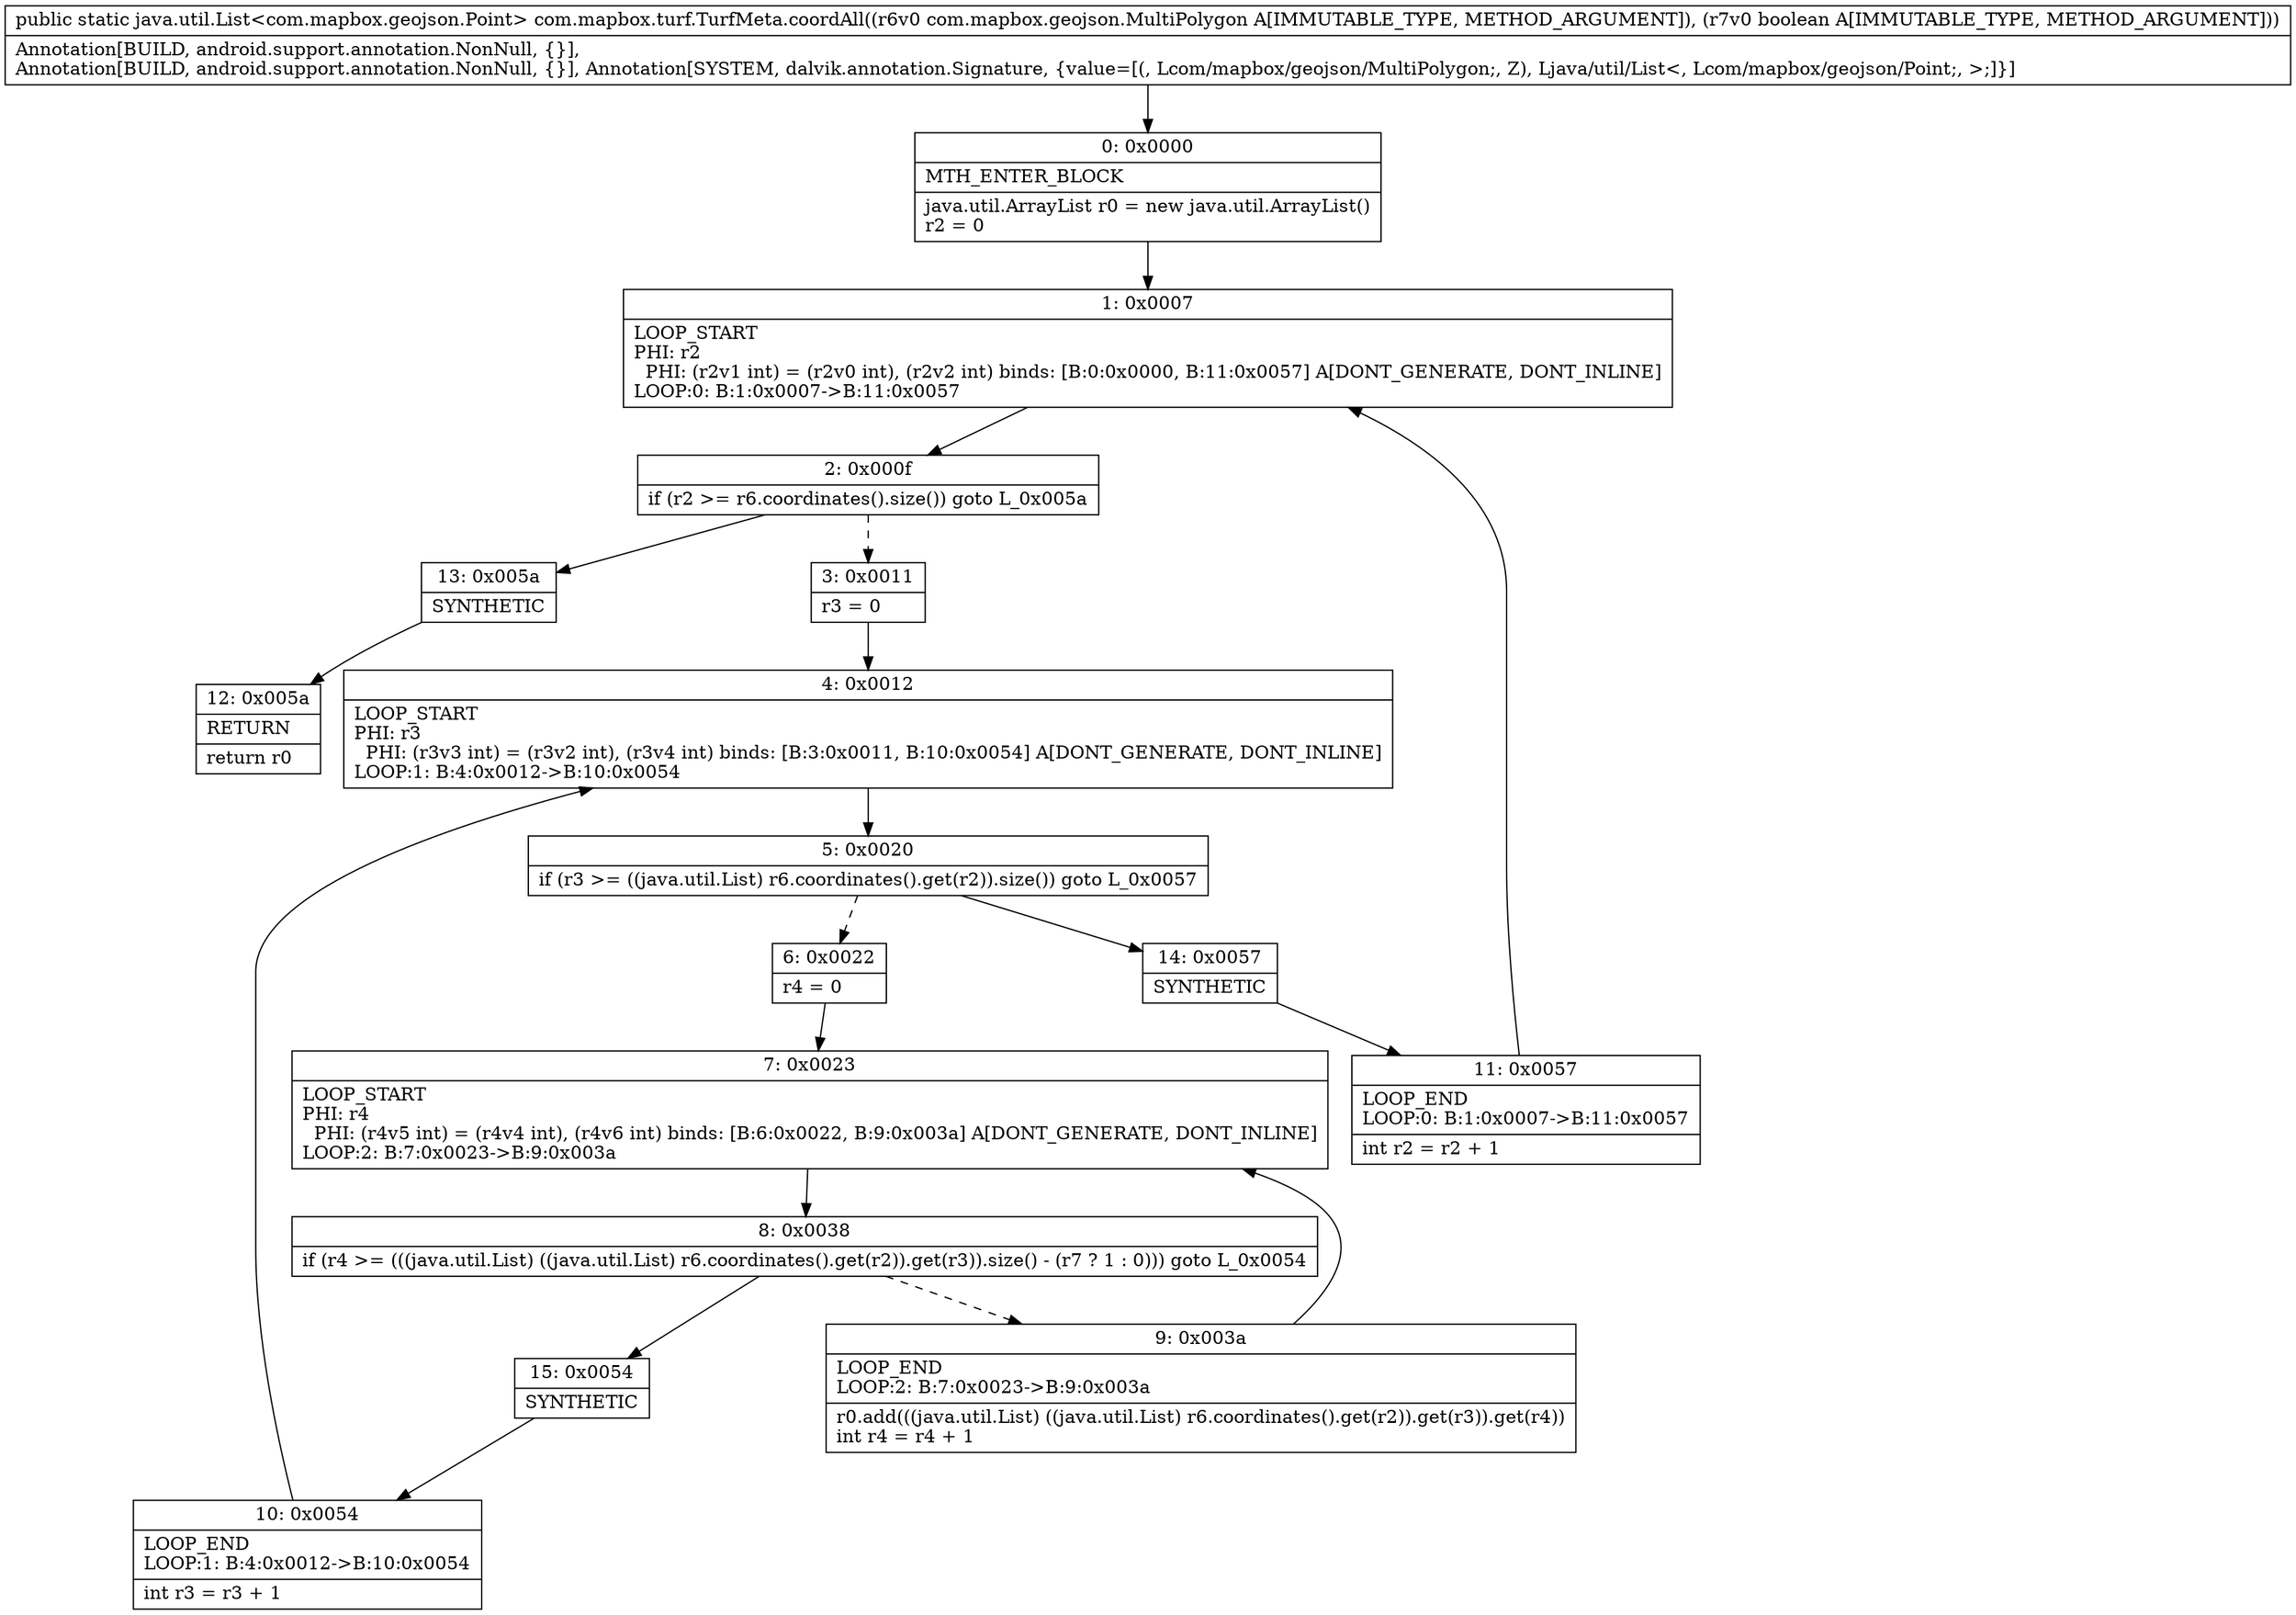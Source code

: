 digraph "CFG forcom.mapbox.turf.TurfMeta.coordAll(Lcom\/mapbox\/geojson\/MultiPolygon;Z)Ljava\/util\/List;" {
Node_0 [shape=record,label="{0\:\ 0x0000|MTH_ENTER_BLOCK\l|java.util.ArrayList r0 = new java.util.ArrayList()\lr2 = 0\l}"];
Node_1 [shape=record,label="{1\:\ 0x0007|LOOP_START\lPHI: r2 \l  PHI: (r2v1 int) = (r2v0 int), (r2v2 int) binds: [B:0:0x0000, B:11:0x0057] A[DONT_GENERATE, DONT_INLINE]\lLOOP:0: B:1:0x0007\-\>B:11:0x0057\l}"];
Node_2 [shape=record,label="{2\:\ 0x000f|if (r2 \>= r6.coordinates().size()) goto L_0x005a\l}"];
Node_3 [shape=record,label="{3\:\ 0x0011|r3 = 0\l}"];
Node_4 [shape=record,label="{4\:\ 0x0012|LOOP_START\lPHI: r3 \l  PHI: (r3v3 int) = (r3v2 int), (r3v4 int) binds: [B:3:0x0011, B:10:0x0054] A[DONT_GENERATE, DONT_INLINE]\lLOOP:1: B:4:0x0012\-\>B:10:0x0054\l}"];
Node_5 [shape=record,label="{5\:\ 0x0020|if (r3 \>= ((java.util.List) r6.coordinates().get(r2)).size()) goto L_0x0057\l}"];
Node_6 [shape=record,label="{6\:\ 0x0022|r4 = 0\l}"];
Node_7 [shape=record,label="{7\:\ 0x0023|LOOP_START\lPHI: r4 \l  PHI: (r4v5 int) = (r4v4 int), (r4v6 int) binds: [B:6:0x0022, B:9:0x003a] A[DONT_GENERATE, DONT_INLINE]\lLOOP:2: B:7:0x0023\-\>B:9:0x003a\l}"];
Node_8 [shape=record,label="{8\:\ 0x0038|if (r4 \>= (((java.util.List) ((java.util.List) r6.coordinates().get(r2)).get(r3)).size() \- (r7 ? 1 : 0))) goto L_0x0054\l}"];
Node_9 [shape=record,label="{9\:\ 0x003a|LOOP_END\lLOOP:2: B:7:0x0023\-\>B:9:0x003a\l|r0.add(((java.util.List) ((java.util.List) r6.coordinates().get(r2)).get(r3)).get(r4))\lint r4 = r4 + 1\l}"];
Node_10 [shape=record,label="{10\:\ 0x0054|LOOP_END\lLOOP:1: B:4:0x0012\-\>B:10:0x0054\l|int r3 = r3 + 1\l}"];
Node_11 [shape=record,label="{11\:\ 0x0057|LOOP_END\lLOOP:0: B:1:0x0007\-\>B:11:0x0057\l|int r2 = r2 + 1\l}"];
Node_12 [shape=record,label="{12\:\ 0x005a|RETURN\l|return r0\l}"];
Node_13 [shape=record,label="{13\:\ 0x005a|SYNTHETIC\l}"];
Node_14 [shape=record,label="{14\:\ 0x0057|SYNTHETIC\l}"];
Node_15 [shape=record,label="{15\:\ 0x0054|SYNTHETIC\l}"];
MethodNode[shape=record,label="{public static java.util.List\<com.mapbox.geojson.Point\> com.mapbox.turf.TurfMeta.coordAll((r6v0 com.mapbox.geojson.MultiPolygon A[IMMUTABLE_TYPE, METHOD_ARGUMENT]), (r7v0 boolean A[IMMUTABLE_TYPE, METHOD_ARGUMENT]))  | Annotation[BUILD, android.support.annotation.NonNull, \{\}], \lAnnotation[BUILD, android.support.annotation.NonNull, \{\}], Annotation[SYSTEM, dalvik.annotation.Signature, \{value=[(, Lcom\/mapbox\/geojson\/MultiPolygon;, Z), Ljava\/util\/List\<, Lcom\/mapbox\/geojson\/Point;, \>;]\}]\l}"];
MethodNode -> Node_0;
Node_0 -> Node_1;
Node_1 -> Node_2;
Node_2 -> Node_3[style=dashed];
Node_2 -> Node_13;
Node_3 -> Node_4;
Node_4 -> Node_5;
Node_5 -> Node_6[style=dashed];
Node_5 -> Node_14;
Node_6 -> Node_7;
Node_7 -> Node_8;
Node_8 -> Node_9[style=dashed];
Node_8 -> Node_15;
Node_9 -> Node_7;
Node_10 -> Node_4;
Node_11 -> Node_1;
Node_13 -> Node_12;
Node_14 -> Node_11;
Node_15 -> Node_10;
}


